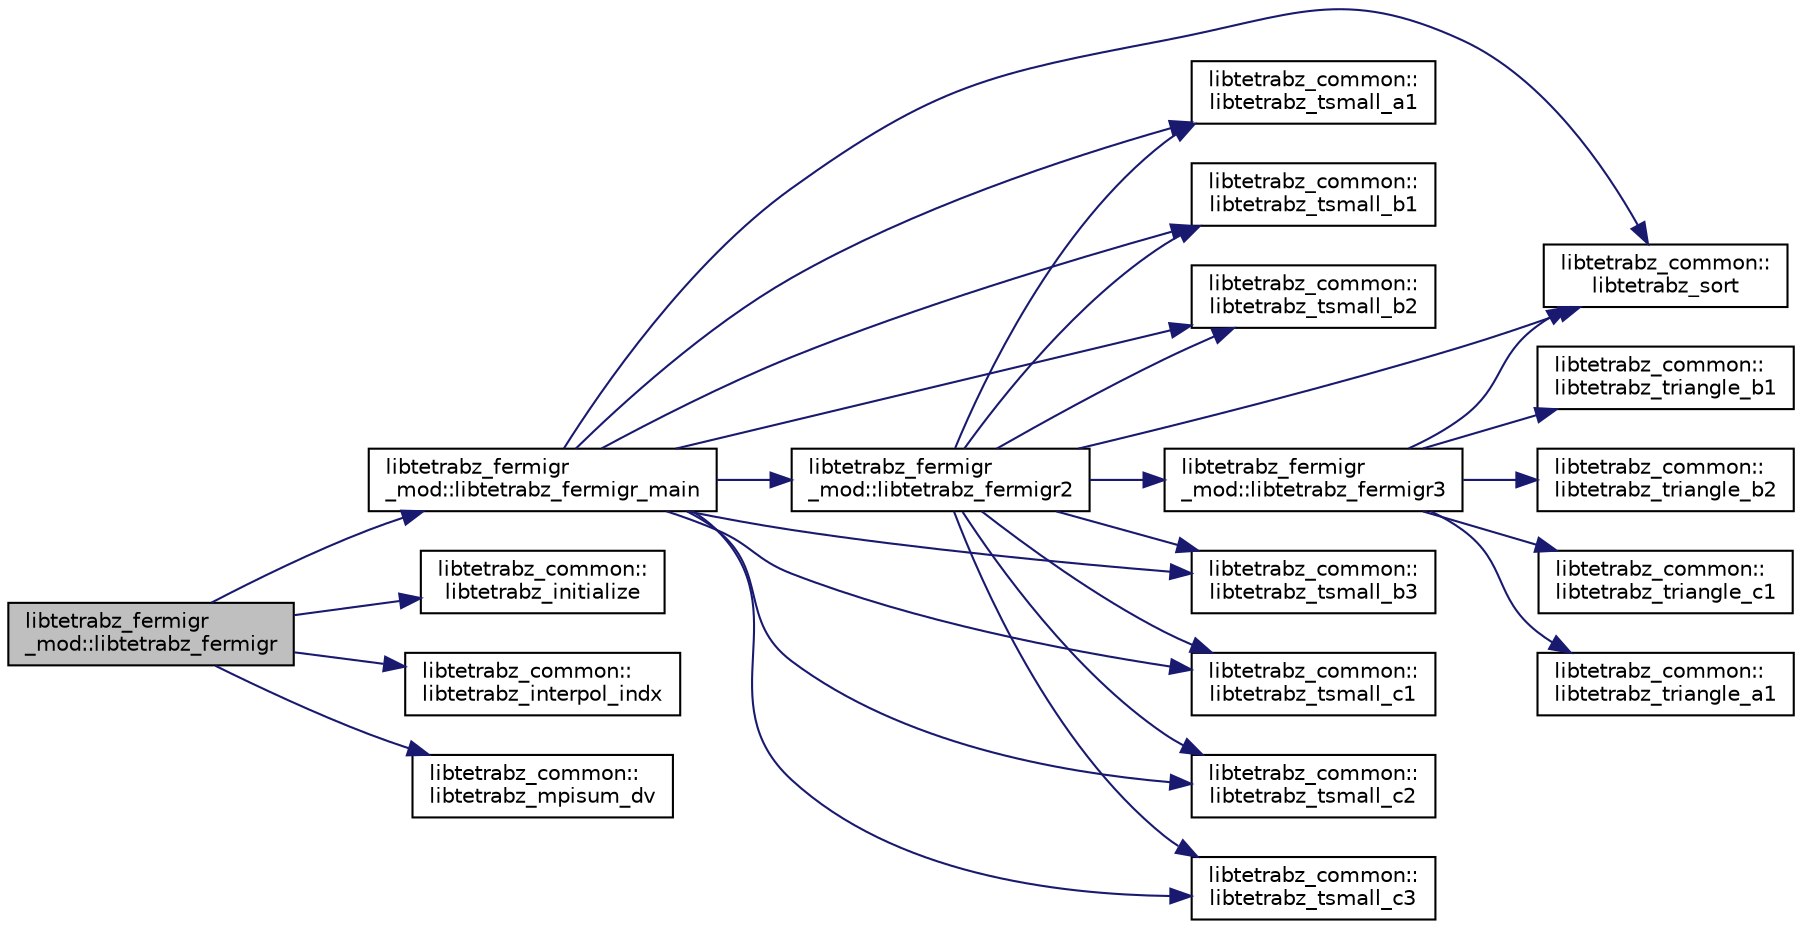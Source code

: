 digraph "libtetrabz_fermigr_mod::libtetrabz_fermigr"
{
 // LATEX_PDF_SIZE
  edge [fontname="Helvetica",fontsize="10",labelfontname="Helvetica",labelfontsize="10"];
  node [fontname="Helvetica",fontsize="10",shape=record];
  rankdir="LR";
  Node1 [label="libtetrabz_fermigr\l_mod::libtetrabz_fermigr",height=0.2,width=0.4,color="black", fillcolor="grey75", style="filled", fontcolor="black",tooltip=" "];
  Node1 -> Node2 [color="midnightblue",fontsize="10",style="solid",fontname="Helvetica"];
  Node2 [label="libtetrabz_fermigr\l_mod::libtetrabz_fermigr_main",height=0.2,width=0.4,color="black", fillcolor="white", style="filled",URL="$namespacelibtetrabz__fermigr__mod.html#a83cd93298b6fc3d5835ec48c0ebf2c8d",tooltip=" "];
  Node2 -> Node3 [color="midnightblue",fontsize="10",style="solid",fontname="Helvetica"];
  Node3 [label="libtetrabz_fermigr\l_mod::libtetrabz_fermigr2",height=0.2,width=0.4,color="black", fillcolor="white", style="filled",URL="$namespacelibtetrabz__fermigr__mod.html#acdf3fc0ae7c7d3b2668da34480d2799f",tooltip=" "];
  Node3 -> Node4 [color="midnightblue",fontsize="10",style="solid",fontname="Helvetica"];
  Node4 [label="libtetrabz_fermigr\l_mod::libtetrabz_fermigr3",height=0.2,width=0.4,color="black", fillcolor="white", style="filled",URL="$namespacelibtetrabz__fermigr__mod.html#a0108d9f5ebc27b676cb79d424c30922d",tooltip=" "];
  Node4 -> Node5 [color="midnightblue",fontsize="10",style="solid",fontname="Helvetica"];
  Node5 [label="libtetrabz_common::\llibtetrabz_sort",height=0.2,width=0.4,color="black", fillcolor="white", style="filled",URL="$namespacelibtetrabz__common.html#a1b9ef325ec546befb82629cf7ef91ad9",tooltip=" "];
  Node4 -> Node6 [color="midnightblue",fontsize="10",style="solid",fontname="Helvetica"];
  Node6 [label="libtetrabz_common::\llibtetrabz_triangle_a1",height=0.2,width=0.4,color="black", fillcolor="white", style="filled",URL="$namespacelibtetrabz__common.html#a43c74bf9cf4f34b3d65394d240184781",tooltip=" "];
  Node4 -> Node7 [color="midnightblue",fontsize="10",style="solid",fontname="Helvetica"];
  Node7 [label="libtetrabz_common::\llibtetrabz_triangle_b1",height=0.2,width=0.4,color="black", fillcolor="white", style="filled",URL="$namespacelibtetrabz__common.html#a2653b1dd8756b3235490d30a79c5598a",tooltip=" "];
  Node4 -> Node8 [color="midnightblue",fontsize="10",style="solid",fontname="Helvetica"];
  Node8 [label="libtetrabz_common::\llibtetrabz_triangle_b2",height=0.2,width=0.4,color="black", fillcolor="white", style="filled",URL="$namespacelibtetrabz__common.html#a70f63999f6fa1ac2941a183f154e9d4a",tooltip=" "];
  Node4 -> Node9 [color="midnightblue",fontsize="10",style="solid",fontname="Helvetica"];
  Node9 [label="libtetrabz_common::\llibtetrabz_triangle_c1",height=0.2,width=0.4,color="black", fillcolor="white", style="filled",URL="$namespacelibtetrabz__common.html#a3ebc25d059ffad58eec48450b61b1f75",tooltip=" "];
  Node3 -> Node5 [color="midnightblue",fontsize="10",style="solid",fontname="Helvetica"];
  Node3 -> Node10 [color="midnightblue",fontsize="10",style="solid",fontname="Helvetica"];
  Node10 [label="libtetrabz_common::\llibtetrabz_tsmall_a1",height=0.2,width=0.4,color="black", fillcolor="white", style="filled",URL="$namespacelibtetrabz__common.html#a8d66bea28eb396835ca877191ace3253",tooltip=" "];
  Node3 -> Node11 [color="midnightblue",fontsize="10",style="solid",fontname="Helvetica"];
  Node11 [label="libtetrabz_common::\llibtetrabz_tsmall_b1",height=0.2,width=0.4,color="black", fillcolor="white", style="filled",URL="$namespacelibtetrabz__common.html#a75157a89708cc0089437c92d2e54e925",tooltip=" "];
  Node3 -> Node12 [color="midnightblue",fontsize="10",style="solid",fontname="Helvetica"];
  Node12 [label="libtetrabz_common::\llibtetrabz_tsmall_b2",height=0.2,width=0.4,color="black", fillcolor="white", style="filled",URL="$namespacelibtetrabz__common.html#a355f7b2241eb494eaf7125152de771b9",tooltip=" "];
  Node3 -> Node13 [color="midnightblue",fontsize="10",style="solid",fontname="Helvetica"];
  Node13 [label="libtetrabz_common::\llibtetrabz_tsmall_b3",height=0.2,width=0.4,color="black", fillcolor="white", style="filled",URL="$namespacelibtetrabz__common.html#a7e962fc87f161d1f88191e77306fa9c1",tooltip=" "];
  Node3 -> Node14 [color="midnightblue",fontsize="10",style="solid",fontname="Helvetica"];
  Node14 [label="libtetrabz_common::\llibtetrabz_tsmall_c1",height=0.2,width=0.4,color="black", fillcolor="white", style="filled",URL="$namespacelibtetrabz__common.html#aa2a0d37e687916071514ce38e4b80621",tooltip=" "];
  Node3 -> Node15 [color="midnightblue",fontsize="10",style="solid",fontname="Helvetica"];
  Node15 [label="libtetrabz_common::\llibtetrabz_tsmall_c2",height=0.2,width=0.4,color="black", fillcolor="white", style="filled",URL="$namespacelibtetrabz__common.html#ac674134f57b5810124b0df66160475e7",tooltip=" "];
  Node3 -> Node16 [color="midnightblue",fontsize="10",style="solid",fontname="Helvetica"];
  Node16 [label="libtetrabz_common::\llibtetrabz_tsmall_c3",height=0.2,width=0.4,color="black", fillcolor="white", style="filled",URL="$namespacelibtetrabz__common.html#a2b462e9c21acca9b46bf7a90c8382721",tooltip=" "];
  Node2 -> Node5 [color="midnightblue",fontsize="10",style="solid",fontname="Helvetica"];
  Node2 -> Node10 [color="midnightblue",fontsize="10",style="solid",fontname="Helvetica"];
  Node2 -> Node11 [color="midnightblue",fontsize="10",style="solid",fontname="Helvetica"];
  Node2 -> Node12 [color="midnightblue",fontsize="10",style="solid",fontname="Helvetica"];
  Node2 -> Node13 [color="midnightblue",fontsize="10",style="solid",fontname="Helvetica"];
  Node2 -> Node14 [color="midnightblue",fontsize="10",style="solid",fontname="Helvetica"];
  Node2 -> Node15 [color="midnightblue",fontsize="10",style="solid",fontname="Helvetica"];
  Node2 -> Node16 [color="midnightblue",fontsize="10",style="solid",fontname="Helvetica"];
  Node1 -> Node17 [color="midnightblue",fontsize="10",style="solid",fontname="Helvetica"];
  Node17 [label="libtetrabz_common::\llibtetrabz_initialize",height=0.2,width=0.4,color="black", fillcolor="white", style="filled",URL="$namespacelibtetrabz__common.html#abfc554c125a2f59af93b436e39a495a1",tooltip=" "];
  Node1 -> Node18 [color="midnightblue",fontsize="10",style="solid",fontname="Helvetica"];
  Node18 [label="libtetrabz_common::\llibtetrabz_interpol_indx",height=0.2,width=0.4,color="black", fillcolor="white", style="filled",URL="$namespacelibtetrabz__common.html#aa0ded63e69832c4f1bc4559239890063",tooltip=" "];
  Node1 -> Node19 [color="midnightblue",fontsize="10",style="solid",fontname="Helvetica"];
  Node19 [label="libtetrabz_common::\llibtetrabz_mpisum_dv",height=0.2,width=0.4,color="black", fillcolor="white", style="filled",URL="$namespacelibtetrabz__common.html#ae6158e2baaa1fd9a139472ebbe3d3f83",tooltip=" "];
}
